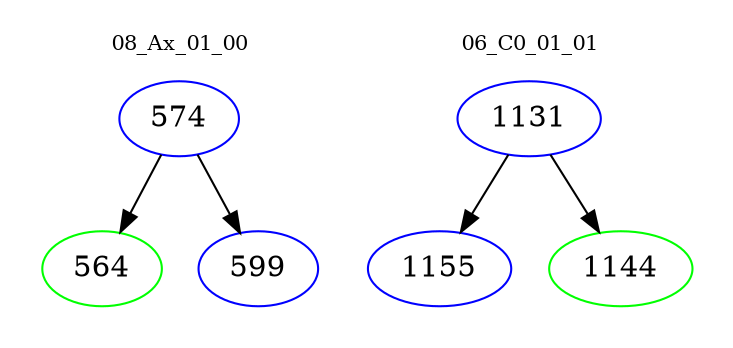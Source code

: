 digraph{
subgraph cluster_0 {
color = white
label = "08_Ax_01_00";
fontsize=10;
T0_574 [label="574", color="blue"]
T0_574 -> T0_564 [color="black"]
T0_564 [label="564", color="green"]
T0_574 -> T0_599 [color="black"]
T0_599 [label="599", color="blue"]
}
subgraph cluster_1 {
color = white
label = "06_C0_01_01";
fontsize=10;
T1_1131 [label="1131", color="blue"]
T1_1131 -> T1_1155 [color="black"]
T1_1155 [label="1155", color="blue"]
T1_1131 -> T1_1144 [color="black"]
T1_1144 [label="1144", color="green"]
}
}
